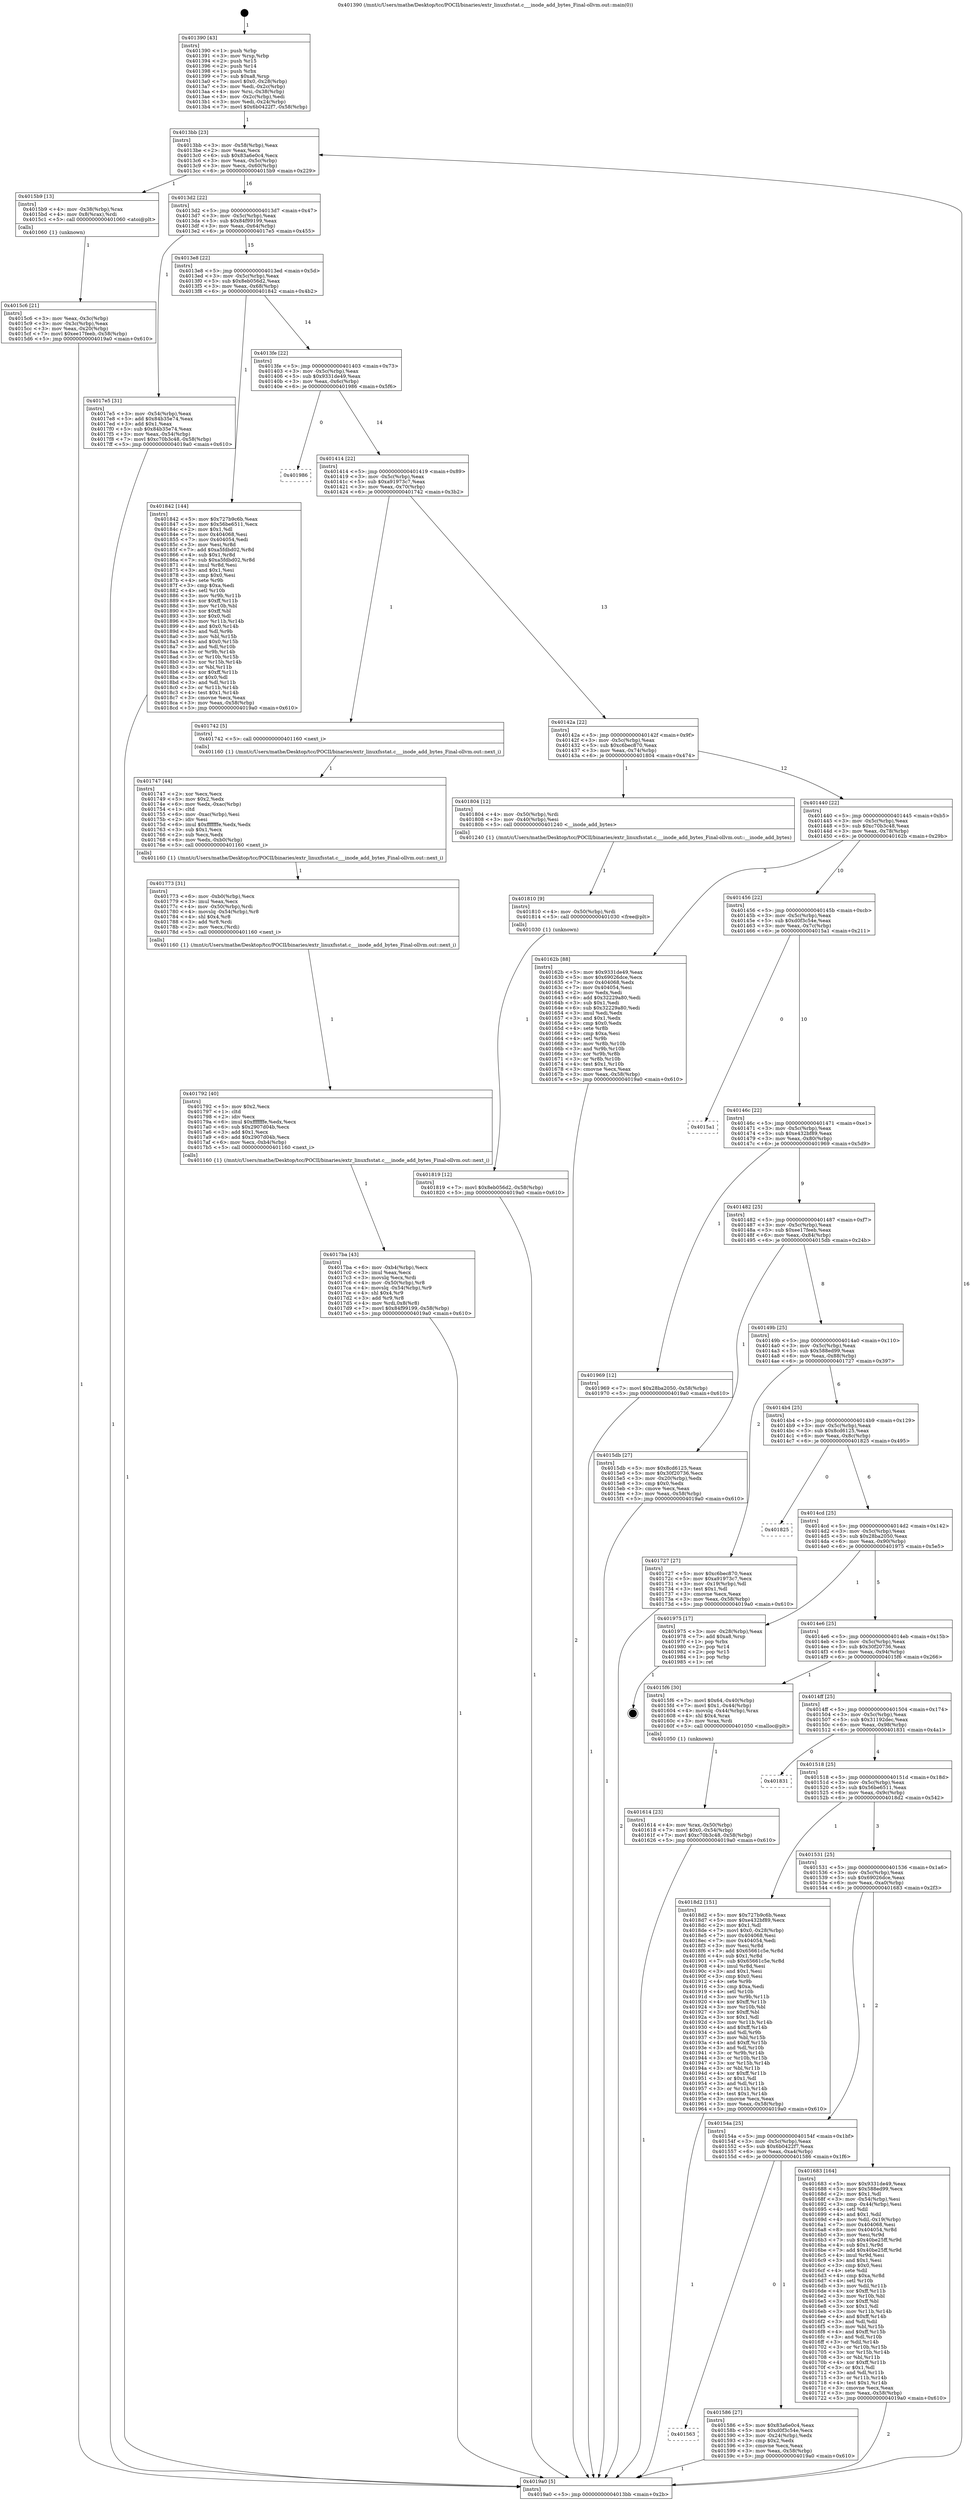 digraph "0x401390" {
  label = "0x401390 (/mnt/c/Users/mathe/Desktop/tcc/POCII/binaries/extr_linuxfsstat.c___inode_add_bytes_Final-ollvm.out::main(0))"
  labelloc = "t"
  node[shape=record]

  Entry [label="",width=0.3,height=0.3,shape=circle,fillcolor=black,style=filled]
  "0x4013bb" [label="{
     0x4013bb [23]\l
     | [instrs]\l
     &nbsp;&nbsp;0x4013bb \<+3\>: mov -0x58(%rbp),%eax\l
     &nbsp;&nbsp;0x4013be \<+2\>: mov %eax,%ecx\l
     &nbsp;&nbsp;0x4013c0 \<+6\>: sub $0x83a6e0c4,%ecx\l
     &nbsp;&nbsp;0x4013c6 \<+3\>: mov %eax,-0x5c(%rbp)\l
     &nbsp;&nbsp;0x4013c9 \<+3\>: mov %ecx,-0x60(%rbp)\l
     &nbsp;&nbsp;0x4013cc \<+6\>: je 00000000004015b9 \<main+0x229\>\l
  }"]
  "0x4015b9" [label="{
     0x4015b9 [13]\l
     | [instrs]\l
     &nbsp;&nbsp;0x4015b9 \<+4\>: mov -0x38(%rbp),%rax\l
     &nbsp;&nbsp;0x4015bd \<+4\>: mov 0x8(%rax),%rdi\l
     &nbsp;&nbsp;0x4015c1 \<+5\>: call 0000000000401060 \<atoi@plt\>\l
     | [calls]\l
     &nbsp;&nbsp;0x401060 \{1\} (unknown)\l
  }"]
  "0x4013d2" [label="{
     0x4013d2 [22]\l
     | [instrs]\l
     &nbsp;&nbsp;0x4013d2 \<+5\>: jmp 00000000004013d7 \<main+0x47\>\l
     &nbsp;&nbsp;0x4013d7 \<+3\>: mov -0x5c(%rbp),%eax\l
     &nbsp;&nbsp;0x4013da \<+5\>: sub $0x84f99199,%eax\l
     &nbsp;&nbsp;0x4013df \<+3\>: mov %eax,-0x64(%rbp)\l
     &nbsp;&nbsp;0x4013e2 \<+6\>: je 00000000004017e5 \<main+0x455\>\l
  }"]
  Exit [label="",width=0.3,height=0.3,shape=circle,fillcolor=black,style=filled,peripheries=2]
  "0x4017e5" [label="{
     0x4017e5 [31]\l
     | [instrs]\l
     &nbsp;&nbsp;0x4017e5 \<+3\>: mov -0x54(%rbp),%eax\l
     &nbsp;&nbsp;0x4017e8 \<+5\>: add $0x84b35e74,%eax\l
     &nbsp;&nbsp;0x4017ed \<+3\>: add $0x1,%eax\l
     &nbsp;&nbsp;0x4017f0 \<+5\>: sub $0x84b35e74,%eax\l
     &nbsp;&nbsp;0x4017f5 \<+3\>: mov %eax,-0x54(%rbp)\l
     &nbsp;&nbsp;0x4017f8 \<+7\>: movl $0xc70b3c48,-0x58(%rbp)\l
     &nbsp;&nbsp;0x4017ff \<+5\>: jmp 00000000004019a0 \<main+0x610\>\l
  }"]
  "0x4013e8" [label="{
     0x4013e8 [22]\l
     | [instrs]\l
     &nbsp;&nbsp;0x4013e8 \<+5\>: jmp 00000000004013ed \<main+0x5d\>\l
     &nbsp;&nbsp;0x4013ed \<+3\>: mov -0x5c(%rbp),%eax\l
     &nbsp;&nbsp;0x4013f0 \<+5\>: sub $0x8eb056d2,%eax\l
     &nbsp;&nbsp;0x4013f5 \<+3\>: mov %eax,-0x68(%rbp)\l
     &nbsp;&nbsp;0x4013f8 \<+6\>: je 0000000000401842 \<main+0x4b2\>\l
  }"]
  "0x401819" [label="{
     0x401819 [12]\l
     | [instrs]\l
     &nbsp;&nbsp;0x401819 \<+7\>: movl $0x8eb056d2,-0x58(%rbp)\l
     &nbsp;&nbsp;0x401820 \<+5\>: jmp 00000000004019a0 \<main+0x610\>\l
  }"]
  "0x401842" [label="{
     0x401842 [144]\l
     | [instrs]\l
     &nbsp;&nbsp;0x401842 \<+5\>: mov $0x727b9c6b,%eax\l
     &nbsp;&nbsp;0x401847 \<+5\>: mov $0x56be6511,%ecx\l
     &nbsp;&nbsp;0x40184c \<+2\>: mov $0x1,%dl\l
     &nbsp;&nbsp;0x40184e \<+7\>: mov 0x404068,%esi\l
     &nbsp;&nbsp;0x401855 \<+7\>: mov 0x404054,%edi\l
     &nbsp;&nbsp;0x40185c \<+3\>: mov %esi,%r8d\l
     &nbsp;&nbsp;0x40185f \<+7\>: add $0xa5fdbd02,%r8d\l
     &nbsp;&nbsp;0x401866 \<+4\>: sub $0x1,%r8d\l
     &nbsp;&nbsp;0x40186a \<+7\>: sub $0xa5fdbd02,%r8d\l
     &nbsp;&nbsp;0x401871 \<+4\>: imul %r8d,%esi\l
     &nbsp;&nbsp;0x401875 \<+3\>: and $0x1,%esi\l
     &nbsp;&nbsp;0x401878 \<+3\>: cmp $0x0,%esi\l
     &nbsp;&nbsp;0x40187b \<+4\>: sete %r9b\l
     &nbsp;&nbsp;0x40187f \<+3\>: cmp $0xa,%edi\l
     &nbsp;&nbsp;0x401882 \<+4\>: setl %r10b\l
     &nbsp;&nbsp;0x401886 \<+3\>: mov %r9b,%r11b\l
     &nbsp;&nbsp;0x401889 \<+4\>: xor $0xff,%r11b\l
     &nbsp;&nbsp;0x40188d \<+3\>: mov %r10b,%bl\l
     &nbsp;&nbsp;0x401890 \<+3\>: xor $0xff,%bl\l
     &nbsp;&nbsp;0x401893 \<+3\>: xor $0x0,%dl\l
     &nbsp;&nbsp;0x401896 \<+3\>: mov %r11b,%r14b\l
     &nbsp;&nbsp;0x401899 \<+4\>: and $0x0,%r14b\l
     &nbsp;&nbsp;0x40189d \<+3\>: and %dl,%r9b\l
     &nbsp;&nbsp;0x4018a0 \<+3\>: mov %bl,%r15b\l
     &nbsp;&nbsp;0x4018a3 \<+4\>: and $0x0,%r15b\l
     &nbsp;&nbsp;0x4018a7 \<+3\>: and %dl,%r10b\l
     &nbsp;&nbsp;0x4018aa \<+3\>: or %r9b,%r14b\l
     &nbsp;&nbsp;0x4018ad \<+3\>: or %r10b,%r15b\l
     &nbsp;&nbsp;0x4018b0 \<+3\>: xor %r15b,%r14b\l
     &nbsp;&nbsp;0x4018b3 \<+3\>: or %bl,%r11b\l
     &nbsp;&nbsp;0x4018b6 \<+4\>: xor $0xff,%r11b\l
     &nbsp;&nbsp;0x4018ba \<+3\>: or $0x0,%dl\l
     &nbsp;&nbsp;0x4018bd \<+3\>: and %dl,%r11b\l
     &nbsp;&nbsp;0x4018c0 \<+3\>: or %r11b,%r14b\l
     &nbsp;&nbsp;0x4018c3 \<+4\>: test $0x1,%r14b\l
     &nbsp;&nbsp;0x4018c7 \<+3\>: cmovne %ecx,%eax\l
     &nbsp;&nbsp;0x4018ca \<+3\>: mov %eax,-0x58(%rbp)\l
     &nbsp;&nbsp;0x4018cd \<+5\>: jmp 00000000004019a0 \<main+0x610\>\l
  }"]
  "0x4013fe" [label="{
     0x4013fe [22]\l
     | [instrs]\l
     &nbsp;&nbsp;0x4013fe \<+5\>: jmp 0000000000401403 \<main+0x73\>\l
     &nbsp;&nbsp;0x401403 \<+3\>: mov -0x5c(%rbp),%eax\l
     &nbsp;&nbsp;0x401406 \<+5\>: sub $0x9331de49,%eax\l
     &nbsp;&nbsp;0x40140b \<+3\>: mov %eax,-0x6c(%rbp)\l
     &nbsp;&nbsp;0x40140e \<+6\>: je 0000000000401986 \<main+0x5f6\>\l
  }"]
  "0x401810" [label="{
     0x401810 [9]\l
     | [instrs]\l
     &nbsp;&nbsp;0x401810 \<+4\>: mov -0x50(%rbp),%rdi\l
     &nbsp;&nbsp;0x401814 \<+5\>: call 0000000000401030 \<free@plt\>\l
     | [calls]\l
     &nbsp;&nbsp;0x401030 \{1\} (unknown)\l
  }"]
  "0x401986" [label="{
     0x401986\l
  }", style=dashed]
  "0x401414" [label="{
     0x401414 [22]\l
     | [instrs]\l
     &nbsp;&nbsp;0x401414 \<+5\>: jmp 0000000000401419 \<main+0x89\>\l
     &nbsp;&nbsp;0x401419 \<+3\>: mov -0x5c(%rbp),%eax\l
     &nbsp;&nbsp;0x40141c \<+5\>: sub $0xa91973c7,%eax\l
     &nbsp;&nbsp;0x401421 \<+3\>: mov %eax,-0x70(%rbp)\l
     &nbsp;&nbsp;0x401424 \<+6\>: je 0000000000401742 \<main+0x3b2\>\l
  }"]
  "0x4017ba" [label="{
     0x4017ba [43]\l
     | [instrs]\l
     &nbsp;&nbsp;0x4017ba \<+6\>: mov -0xb4(%rbp),%ecx\l
     &nbsp;&nbsp;0x4017c0 \<+3\>: imul %eax,%ecx\l
     &nbsp;&nbsp;0x4017c3 \<+3\>: movslq %ecx,%rdi\l
     &nbsp;&nbsp;0x4017c6 \<+4\>: mov -0x50(%rbp),%r8\l
     &nbsp;&nbsp;0x4017ca \<+4\>: movslq -0x54(%rbp),%r9\l
     &nbsp;&nbsp;0x4017ce \<+4\>: shl $0x4,%r9\l
     &nbsp;&nbsp;0x4017d2 \<+3\>: add %r9,%r8\l
     &nbsp;&nbsp;0x4017d5 \<+4\>: mov %rdi,0x8(%r8)\l
     &nbsp;&nbsp;0x4017d9 \<+7\>: movl $0x84f99199,-0x58(%rbp)\l
     &nbsp;&nbsp;0x4017e0 \<+5\>: jmp 00000000004019a0 \<main+0x610\>\l
  }"]
  "0x401742" [label="{
     0x401742 [5]\l
     | [instrs]\l
     &nbsp;&nbsp;0x401742 \<+5\>: call 0000000000401160 \<next_i\>\l
     | [calls]\l
     &nbsp;&nbsp;0x401160 \{1\} (/mnt/c/Users/mathe/Desktop/tcc/POCII/binaries/extr_linuxfsstat.c___inode_add_bytes_Final-ollvm.out::next_i)\l
  }"]
  "0x40142a" [label="{
     0x40142a [22]\l
     | [instrs]\l
     &nbsp;&nbsp;0x40142a \<+5\>: jmp 000000000040142f \<main+0x9f\>\l
     &nbsp;&nbsp;0x40142f \<+3\>: mov -0x5c(%rbp),%eax\l
     &nbsp;&nbsp;0x401432 \<+5\>: sub $0xc6bec870,%eax\l
     &nbsp;&nbsp;0x401437 \<+3\>: mov %eax,-0x74(%rbp)\l
     &nbsp;&nbsp;0x40143a \<+6\>: je 0000000000401804 \<main+0x474\>\l
  }"]
  "0x401792" [label="{
     0x401792 [40]\l
     | [instrs]\l
     &nbsp;&nbsp;0x401792 \<+5\>: mov $0x2,%ecx\l
     &nbsp;&nbsp;0x401797 \<+1\>: cltd\l
     &nbsp;&nbsp;0x401798 \<+2\>: idiv %ecx\l
     &nbsp;&nbsp;0x40179a \<+6\>: imul $0xfffffffe,%edx,%ecx\l
     &nbsp;&nbsp;0x4017a0 \<+6\>: sub $0x2907d04b,%ecx\l
     &nbsp;&nbsp;0x4017a6 \<+3\>: add $0x1,%ecx\l
     &nbsp;&nbsp;0x4017a9 \<+6\>: add $0x2907d04b,%ecx\l
     &nbsp;&nbsp;0x4017af \<+6\>: mov %ecx,-0xb4(%rbp)\l
     &nbsp;&nbsp;0x4017b5 \<+5\>: call 0000000000401160 \<next_i\>\l
     | [calls]\l
     &nbsp;&nbsp;0x401160 \{1\} (/mnt/c/Users/mathe/Desktop/tcc/POCII/binaries/extr_linuxfsstat.c___inode_add_bytes_Final-ollvm.out::next_i)\l
  }"]
  "0x401804" [label="{
     0x401804 [12]\l
     | [instrs]\l
     &nbsp;&nbsp;0x401804 \<+4\>: mov -0x50(%rbp),%rdi\l
     &nbsp;&nbsp;0x401808 \<+3\>: mov -0x40(%rbp),%esi\l
     &nbsp;&nbsp;0x40180b \<+5\>: call 0000000000401240 \<__inode_add_bytes\>\l
     | [calls]\l
     &nbsp;&nbsp;0x401240 \{1\} (/mnt/c/Users/mathe/Desktop/tcc/POCII/binaries/extr_linuxfsstat.c___inode_add_bytes_Final-ollvm.out::__inode_add_bytes)\l
  }"]
  "0x401440" [label="{
     0x401440 [22]\l
     | [instrs]\l
     &nbsp;&nbsp;0x401440 \<+5\>: jmp 0000000000401445 \<main+0xb5\>\l
     &nbsp;&nbsp;0x401445 \<+3\>: mov -0x5c(%rbp),%eax\l
     &nbsp;&nbsp;0x401448 \<+5\>: sub $0xc70b3c48,%eax\l
     &nbsp;&nbsp;0x40144d \<+3\>: mov %eax,-0x78(%rbp)\l
     &nbsp;&nbsp;0x401450 \<+6\>: je 000000000040162b \<main+0x29b\>\l
  }"]
  "0x401773" [label="{
     0x401773 [31]\l
     | [instrs]\l
     &nbsp;&nbsp;0x401773 \<+6\>: mov -0xb0(%rbp),%ecx\l
     &nbsp;&nbsp;0x401779 \<+3\>: imul %eax,%ecx\l
     &nbsp;&nbsp;0x40177c \<+4\>: mov -0x50(%rbp),%rdi\l
     &nbsp;&nbsp;0x401780 \<+4\>: movslq -0x54(%rbp),%r8\l
     &nbsp;&nbsp;0x401784 \<+4\>: shl $0x4,%r8\l
     &nbsp;&nbsp;0x401788 \<+3\>: add %r8,%rdi\l
     &nbsp;&nbsp;0x40178b \<+2\>: mov %ecx,(%rdi)\l
     &nbsp;&nbsp;0x40178d \<+5\>: call 0000000000401160 \<next_i\>\l
     | [calls]\l
     &nbsp;&nbsp;0x401160 \{1\} (/mnt/c/Users/mathe/Desktop/tcc/POCII/binaries/extr_linuxfsstat.c___inode_add_bytes_Final-ollvm.out::next_i)\l
  }"]
  "0x40162b" [label="{
     0x40162b [88]\l
     | [instrs]\l
     &nbsp;&nbsp;0x40162b \<+5\>: mov $0x9331de49,%eax\l
     &nbsp;&nbsp;0x401630 \<+5\>: mov $0x69026dce,%ecx\l
     &nbsp;&nbsp;0x401635 \<+7\>: mov 0x404068,%edx\l
     &nbsp;&nbsp;0x40163c \<+7\>: mov 0x404054,%esi\l
     &nbsp;&nbsp;0x401643 \<+2\>: mov %edx,%edi\l
     &nbsp;&nbsp;0x401645 \<+6\>: add $0x32229a80,%edi\l
     &nbsp;&nbsp;0x40164b \<+3\>: sub $0x1,%edi\l
     &nbsp;&nbsp;0x40164e \<+6\>: sub $0x32229a80,%edi\l
     &nbsp;&nbsp;0x401654 \<+3\>: imul %edi,%edx\l
     &nbsp;&nbsp;0x401657 \<+3\>: and $0x1,%edx\l
     &nbsp;&nbsp;0x40165a \<+3\>: cmp $0x0,%edx\l
     &nbsp;&nbsp;0x40165d \<+4\>: sete %r8b\l
     &nbsp;&nbsp;0x401661 \<+3\>: cmp $0xa,%esi\l
     &nbsp;&nbsp;0x401664 \<+4\>: setl %r9b\l
     &nbsp;&nbsp;0x401668 \<+3\>: mov %r8b,%r10b\l
     &nbsp;&nbsp;0x40166b \<+3\>: and %r9b,%r10b\l
     &nbsp;&nbsp;0x40166e \<+3\>: xor %r9b,%r8b\l
     &nbsp;&nbsp;0x401671 \<+3\>: or %r8b,%r10b\l
     &nbsp;&nbsp;0x401674 \<+4\>: test $0x1,%r10b\l
     &nbsp;&nbsp;0x401678 \<+3\>: cmovne %ecx,%eax\l
     &nbsp;&nbsp;0x40167b \<+3\>: mov %eax,-0x58(%rbp)\l
     &nbsp;&nbsp;0x40167e \<+5\>: jmp 00000000004019a0 \<main+0x610\>\l
  }"]
  "0x401456" [label="{
     0x401456 [22]\l
     | [instrs]\l
     &nbsp;&nbsp;0x401456 \<+5\>: jmp 000000000040145b \<main+0xcb\>\l
     &nbsp;&nbsp;0x40145b \<+3\>: mov -0x5c(%rbp),%eax\l
     &nbsp;&nbsp;0x40145e \<+5\>: sub $0xd0f3c54e,%eax\l
     &nbsp;&nbsp;0x401463 \<+3\>: mov %eax,-0x7c(%rbp)\l
     &nbsp;&nbsp;0x401466 \<+6\>: je 00000000004015a1 \<main+0x211\>\l
  }"]
  "0x401747" [label="{
     0x401747 [44]\l
     | [instrs]\l
     &nbsp;&nbsp;0x401747 \<+2\>: xor %ecx,%ecx\l
     &nbsp;&nbsp;0x401749 \<+5\>: mov $0x2,%edx\l
     &nbsp;&nbsp;0x40174e \<+6\>: mov %edx,-0xac(%rbp)\l
     &nbsp;&nbsp;0x401754 \<+1\>: cltd\l
     &nbsp;&nbsp;0x401755 \<+6\>: mov -0xac(%rbp),%esi\l
     &nbsp;&nbsp;0x40175b \<+2\>: idiv %esi\l
     &nbsp;&nbsp;0x40175d \<+6\>: imul $0xfffffffe,%edx,%edx\l
     &nbsp;&nbsp;0x401763 \<+3\>: sub $0x1,%ecx\l
     &nbsp;&nbsp;0x401766 \<+2\>: sub %ecx,%edx\l
     &nbsp;&nbsp;0x401768 \<+6\>: mov %edx,-0xb0(%rbp)\l
     &nbsp;&nbsp;0x40176e \<+5\>: call 0000000000401160 \<next_i\>\l
     | [calls]\l
     &nbsp;&nbsp;0x401160 \{1\} (/mnt/c/Users/mathe/Desktop/tcc/POCII/binaries/extr_linuxfsstat.c___inode_add_bytes_Final-ollvm.out::next_i)\l
  }"]
  "0x4015a1" [label="{
     0x4015a1\l
  }", style=dashed]
  "0x40146c" [label="{
     0x40146c [22]\l
     | [instrs]\l
     &nbsp;&nbsp;0x40146c \<+5\>: jmp 0000000000401471 \<main+0xe1\>\l
     &nbsp;&nbsp;0x401471 \<+3\>: mov -0x5c(%rbp),%eax\l
     &nbsp;&nbsp;0x401474 \<+5\>: sub $0xe432bf89,%eax\l
     &nbsp;&nbsp;0x401479 \<+3\>: mov %eax,-0x80(%rbp)\l
     &nbsp;&nbsp;0x40147c \<+6\>: je 0000000000401969 \<main+0x5d9\>\l
  }"]
  "0x401614" [label="{
     0x401614 [23]\l
     | [instrs]\l
     &nbsp;&nbsp;0x401614 \<+4\>: mov %rax,-0x50(%rbp)\l
     &nbsp;&nbsp;0x401618 \<+7\>: movl $0x0,-0x54(%rbp)\l
     &nbsp;&nbsp;0x40161f \<+7\>: movl $0xc70b3c48,-0x58(%rbp)\l
     &nbsp;&nbsp;0x401626 \<+5\>: jmp 00000000004019a0 \<main+0x610\>\l
  }"]
  "0x401969" [label="{
     0x401969 [12]\l
     | [instrs]\l
     &nbsp;&nbsp;0x401969 \<+7\>: movl $0x28ba2050,-0x58(%rbp)\l
     &nbsp;&nbsp;0x401970 \<+5\>: jmp 00000000004019a0 \<main+0x610\>\l
  }"]
  "0x401482" [label="{
     0x401482 [25]\l
     | [instrs]\l
     &nbsp;&nbsp;0x401482 \<+5\>: jmp 0000000000401487 \<main+0xf7\>\l
     &nbsp;&nbsp;0x401487 \<+3\>: mov -0x5c(%rbp),%eax\l
     &nbsp;&nbsp;0x40148a \<+5\>: sub $0xee17feeb,%eax\l
     &nbsp;&nbsp;0x40148f \<+6\>: mov %eax,-0x84(%rbp)\l
     &nbsp;&nbsp;0x401495 \<+6\>: je 00000000004015db \<main+0x24b\>\l
  }"]
  "0x4015c6" [label="{
     0x4015c6 [21]\l
     | [instrs]\l
     &nbsp;&nbsp;0x4015c6 \<+3\>: mov %eax,-0x3c(%rbp)\l
     &nbsp;&nbsp;0x4015c9 \<+3\>: mov -0x3c(%rbp),%eax\l
     &nbsp;&nbsp;0x4015cc \<+3\>: mov %eax,-0x20(%rbp)\l
     &nbsp;&nbsp;0x4015cf \<+7\>: movl $0xee17feeb,-0x58(%rbp)\l
     &nbsp;&nbsp;0x4015d6 \<+5\>: jmp 00000000004019a0 \<main+0x610\>\l
  }"]
  "0x4015db" [label="{
     0x4015db [27]\l
     | [instrs]\l
     &nbsp;&nbsp;0x4015db \<+5\>: mov $0x8cd6125,%eax\l
     &nbsp;&nbsp;0x4015e0 \<+5\>: mov $0x30f20736,%ecx\l
     &nbsp;&nbsp;0x4015e5 \<+3\>: mov -0x20(%rbp),%edx\l
     &nbsp;&nbsp;0x4015e8 \<+3\>: cmp $0x0,%edx\l
     &nbsp;&nbsp;0x4015eb \<+3\>: cmove %ecx,%eax\l
     &nbsp;&nbsp;0x4015ee \<+3\>: mov %eax,-0x58(%rbp)\l
     &nbsp;&nbsp;0x4015f1 \<+5\>: jmp 00000000004019a0 \<main+0x610\>\l
  }"]
  "0x40149b" [label="{
     0x40149b [25]\l
     | [instrs]\l
     &nbsp;&nbsp;0x40149b \<+5\>: jmp 00000000004014a0 \<main+0x110\>\l
     &nbsp;&nbsp;0x4014a0 \<+3\>: mov -0x5c(%rbp),%eax\l
     &nbsp;&nbsp;0x4014a3 \<+5\>: sub $0x588ed99,%eax\l
     &nbsp;&nbsp;0x4014a8 \<+6\>: mov %eax,-0x88(%rbp)\l
     &nbsp;&nbsp;0x4014ae \<+6\>: je 0000000000401727 \<main+0x397\>\l
  }"]
  "0x401390" [label="{
     0x401390 [43]\l
     | [instrs]\l
     &nbsp;&nbsp;0x401390 \<+1\>: push %rbp\l
     &nbsp;&nbsp;0x401391 \<+3\>: mov %rsp,%rbp\l
     &nbsp;&nbsp;0x401394 \<+2\>: push %r15\l
     &nbsp;&nbsp;0x401396 \<+2\>: push %r14\l
     &nbsp;&nbsp;0x401398 \<+1\>: push %rbx\l
     &nbsp;&nbsp;0x401399 \<+7\>: sub $0xa8,%rsp\l
     &nbsp;&nbsp;0x4013a0 \<+7\>: movl $0x0,-0x28(%rbp)\l
     &nbsp;&nbsp;0x4013a7 \<+3\>: mov %edi,-0x2c(%rbp)\l
     &nbsp;&nbsp;0x4013aa \<+4\>: mov %rsi,-0x38(%rbp)\l
     &nbsp;&nbsp;0x4013ae \<+3\>: mov -0x2c(%rbp),%edi\l
     &nbsp;&nbsp;0x4013b1 \<+3\>: mov %edi,-0x24(%rbp)\l
     &nbsp;&nbsp;0x4013b4 \<+7\>: movl $0x6b0422f7,-0x58(%rbp)\l
  }"]
  "0x401727" [label="{
     0x401727 [27]\l
     | [instrs]\l
     &nbsp;&nbsp;0x401727 \<+5\>: mov $0xc6bec870,%eax\l
     &nbsp;&nbsp;0x40172c \<+5\>: mov $0xa91973c7,%ecx\l
     &nbsp;&nbsp;0x401731 \<+3\>: mov -0x19(%rbp),%dl\l
     &nbsp;&nbsp;0x401734 \<+3\>: test $0x1,%dl\l
     &nbsp;&nbsp;0x401737 \<+3\>: cmovne %ecx,%eax\l
     &nbsp;&nbsp;0x40173a \<+3\>: mov %eax,-0x58(%rbp)\l
     &nbsp;&nbsp;0x40173d \<+5\>: jmp 00000000004019a0 \<main+0x610\>\l
  }"]
  "0x4014b4" [label="{
     0x4014b4 [25]\l
     | [instrs]\l
     &nbsp;&nbsp;0x4014b4 \<+5\>: jmp 00000000004014b9 \<main+0x129\>\l
     &nbsp;&nbsp;0x4014b9 \<+3\>: mov -0x5c(%rbp),%eax\l
     &nbsp;&nbsp;0x4014bc \<+5\>: sub $0x8cd6125,%eax\l
     &nbsp;&nbsp;0x4014c1 \<+6\>: mov %eax,-0x8c(%rbp)\l
     &nbsp;&nbsp;0x4014c7 \<+6\>: je 0000000000401825 \<main+0x495\>\l
  }"]
  "0x4019a0" [label="{
     0x4019a0 [5]\l
     | [instrs]\l
     &nbsp;&nbsp;0x4019a0 \<+5\>: jmp 00000000004013bb \<main+0x2b\>\l
  }"]
  "0x401825" [label="{
     0x401825\l
  }", style=dashed]
  "0x4014cd" [label="{
     0x4014cd [25]\l
     | [instrs]\l
     &nbsp;&nbsp;0x4014cd \<+5\>: jmp 00000000004014d2 \<main+0x142\>\l
     &nbsp;&nbsp;0x4014d2 \<+3\>: mov -0x5c(%rbp),%eax\l
     &nbsp;&nbsp;0x4014d5 \<+5\>: sub $0x28ba2050,%eax\l
     &nbsp;&nbsp;0x4014da \<+6\>: mov %eax,-0x90(%rbp)\l
     &nbsp;&nbsp;0x4014e0 \<+6\>: je 0000000000401975 \<main+0x5e5\>\l
  }"]
  "0x401563" [label="{
     0x401563\l
  }", style=dashed]
  "0x401975" [label="{
     0x401975 [17]\l
     | [instrs]\l
     &nbsp;&nbsp;0x401975 \<+3\>: mov -0x28(%rbp),%eax\l
     &nbsp;&nbsp;0x401978 \<+7\>: add $0xa8,%rsp\l
     &nbsp;&nbsp;0x40197f \<+1\>: pop %rbx\l
     &nbsp;&nbsp;0x401980 \<+2\>: pop %r14\l
     &nbsp;&nbsp;0x401982 \<+2\>: pop %r15\l
     &nbsp;&nbsp;0x401984 \<+1\>: pop %rbp\l
     &nbsp;&nbsp;0x401985 \<+1\>: ret\l
  }"]
  "0x4014e6" [label="{
     0x4014e6 [25]\l
     | [instrs]\l
     &nbsp;&nbsp;0x4014e6 \<+5\>: jmp 00000000004014eb \<main+0x15b\>\l
     &nbsp;&nbsp;0x4014eb \<+3\>: mov -0x5c(%rbp),%eax\l
     &nbsp;&nbsp;0x4014ee \<+5\>: sub $0x30f20736,%eax\l
     &nbsp;&nbsp;0x4014f3 \<+6\>: mov %eax,-0x94(%rbp)\l
     &nbsp;&nbsp;0x4014f9 \<+6\>: je 00000000004015f6 \<main+0x266\>\l
  }"]
  "0x401586" [label="{
     0x401586 [27]\l
     | [instrs]\l
     &nbsp;&nbsp;0x401586 \<+5\>: mov $0x83a6e0c4,%eax\l
     &nbsp;&nbsp;0x40158b \<+5\>: mov $0xd0f3c54e,%ecx\l
     &nbsp;&nbsp;0x401590 \<+3\>: mov -0x24(%rbp),%edx\l
     &nbsp;&nbsp;0x401593 \<+3\>: cmp $0x2,%edx\l
     &nbsp;&nbsp;0x401596 \<+3\>: cmovne %ecx,%eax\l
     &nbsp;&nbsp;0x401599 \<+3\>: mov %eax,-0x58(%rbp)\l
     &nbsp;&nbsp;0x40159c \<+5\>: jmp 00000000004019a0 \<main+0x610\>\l
  }"]
  "0x4015f6" [label="{
     0x4015f6 [30]\l
     | [instrs]\l
     &nbsp;&nbsp;0x4015f6 \<+7\>: movl $0x64,-0x40(%rbp)\l
     &nbsp;&nbsp;0x4015fd \<+7\>: movl $0x1,-0x44(%rbp)\l
     &nbsp;&nbsp;0x401604 \<+4\>: movslq -0x44(%rbp),%rax\l
     &nbsp;&nbsp;0x401608 \<+4\>: shl $0x4,%rax\l
     &nbsp;&nbsp;0x40160c \<+3\>: mov %rax,%rdi\l
     &nbsp;&nbsp;0x40160f \<+5\>: call 0000000000401050 \<malloc@plt\>\l
     | [calls]\l
     &nbsp;&nbsp;0x401050 \{1\} (unknown)\l
  }"]
  "0x4014ff" [label="{
     0x4014ff [25]\l
     | [instrs]\l
     &nbsp;&nbsp;0x4014ff \<+5\>: jmp 0000000000401504 \<main+0x174\>\l
     &nbsp;&nbsp;0x401504 \<+3\>: mov -0x5c(%rbp),%eax\l
     &nbsp;&nbsp;0x401507 \<+5\>: sub $0x31192dec,%eax\l
     &nbsp;&nbsp;0x40150c \<+6\>: mov %eax,-0x98(%rbp)\l
     &nbsp;&nbsp;0x401512 \<+6\>: je 0000000000401831 \<main+0x4a1\>\l
  }"]
  "0x40154a" [label="{
     0x40154a [25]\l
     | [instrs]\l
     &nbsp;&nbsp;0x40154a \<+5\>: jmp 000000000040154f \<main+0x1bf\>\l
     &nbsp;&nbsp;0x40154f \<+3\>: mov -0x5c(%rbp),%eax\l
     &nbsp;&nbsp;0x401552 \<+5\>: sub $0x6b0422f7,%eax\l
     &nbsp;&nbsp;0x401557 \<+6\>: mov %eax,-0xa4(%rbp)\l
     &nbsp;&nbsp;0x40155d \<+6\>: je 0000000000401586 \<main+0x1f6\>\l
  }"]
  "0x401831" [label="{
     0x401831\l
  }", style=dashed]
  "0x401518" [label="{
     0x401518 [25]\l
     | [instrs]\l
     &nbsp;&nbsp;0x401518 \<+5\>: jmp 000000000040151d \<main+0x18d\>\l
     &nbsp;&nbsp;0x40151d \<+3\>: mov -0x5c(%rbp),%eax\l
     &nbsp;&nbsp;0x401520 \<+5\>: sub $0x56be6511,%eax\l
     &nbsp;&nbsp;0x401525 \<+6\>: mov %eax,-0x9c(%rbp)\l
     &nbsp;&nbsp;0x40152b \<+6\>: je 00000000004018d2 \<main+0x542\>\l
  }"]
  "0x401683" [label="{
     0x401683 [164]\l
     | [instrs]\l
     &nbsp;&nbsp;0x401683 \<+5\>: mov $0x9331de49,%eax\l
     &nbsp;&nbsp;0x401688 \<+5\>: mov $0x588ed99,%ecx\l
     &nbsp;&nbsp;0x40168d \<+2\>: mov $0x1,%dl\l
     &nbsp;&nbsp;0x40168f \<+3\>: mov -0x54(%rbp),%esi\l
     &nbsp;&nbsp;0x401692 \<+3\>: cmp -0x44(%rbp),%esi\l
     &nbsp;&nbsp;0x401695 \<+4\>: setl %dil\l
     &nbsp;&nbsp;0x401699 \<+4\>: and $0x1,%dil\l
     &nbsp;&nbsp;0x40169d \<+4\>: mov %dil,-0x19(%rbp)\l
     &nbsp;&nbsp;0x4016a1 \<+7\>: mov 0x404068,%esi\l
     &nbsp;&nbsp;0x4016a8 \<+8\>: mov 0x404054,%r8d\l
     &nbsp;&nbsp;0x4016b0 \<+3\>: mov %esi,%r9d\l
     &nbsp;&nbsp;0x4016b3 \<+7\>: sub $0x40be25ff,%r9d\l
     &nbsp;&nbsp;0x4016ba \<+4\>: sub $0x1,%r9d\l
     &nbsp;&nbsp;0x4016be \<+7\>: add $0x40be25ff,%r9d\l
     &nbsp;&nbsp;0x4016c5 \<+4\>: imul %r9d,%esi\l
     &nbsp;&nbsp;0x4016c9 \<+3\>: and $0x1,%esi\l
     &nbsp;&nbsp;0x4016cc \<+3\>: cmp $0x0,%esi\l
     &nbsp;&nbsp;0x4016cf \<+4\>: sete %dil\l
     &nbsp;&nbsp;0x4016d3 \<+4\>: cmp $0xa,%r8d\l
     &nbsp;&nbsp;0x4016d7 \<+4\>: setl %r10b\l
     &nbsp;&nbsp;0x4016db \<+3\>: mov %dil,%r11b\l
     &nbsp;&nbsp;0x4016de \<+4\>: xor $0xff,%r11b\l
     &nbsp;&nbsp;0x4016e2 \<+3\>: mov %r10b,%bl\l
     &nbsp;&nbsp;0x4016e5 \<+3\>: xor $0xff,%bl\l
     &nbsp;&nbsp;0x4016e8 \<+3\>: xor $0x1,%dl\l
     &nbsp;&nbsp;0x4016eb \<+3\>: mov %r11b,%r14b\l
     &nbsp;&nbsp;0x4016ee \<+4\>: and $0xff,%r14b\l
     &nbsp;&nbsp;0x4016f2 \<+3\>: and %dl,%dil\l
     &nbsp;&nbsp;0x4016f5 \<+3\>: mov %bl,%r15b\l
     &nbsp;&nbsp;0x4016f8 \<+4\>: and $0xff,%r15b\l
     &nbsp;&nbsp;0x4016fc \<+3\>: and %dl,%r10b\l
     &nbsp;&nbsp;0x4016ff \<+3\>: or %dil,%r14b\l
     &nbsp;&nbsp;0x401702 \<+3\>: or %r10b,%r15b\l
     &nbsp;&nbsp;0x401705 \<+3\>: xor %r15b,%r14b\l
     &nbsp;&nbsp;0x401708 \<+3\>: or %bl,%r11b\l
     &nbsp;&nbsp;0x40170b \<+4\>: xor $0xff,%r11b\l
     &nbsp;&nbsp;0x40170f \<+3\>: or $0x1,%dl\l
     &nbsp;&nbsp;0x401712 \<+3\>: and %dl,%r11b\l
     &nbsp;&nbsp;0x401715 \<+3\>: or %r11b,%r14b\l
     &nbsp;&nbsp;0x401718 \<+4\>: test $0x1,%r14b\l
     &nbsp;&nbsp;0x40171c \<+3\>: cmovne %ecx,%eax\l
     &nbsp;&nbsp;0x40171f \<+3\>: mov %eax,-0x58(%rbp)\l
     &nbsp;&nbsp;0x401722 \<+5\>: jmp 00000000004019a0 \<main+0x610\>\l
  }"]
  "0x4018d2" [label="{
     0x4018d2 [151]\l
     | [instrs]\l
     &nbsp;&nbsp;0x4018d2 \<+5\>: mov $0x727b9c6b,%eax\l
     &nbsp;&nbsp;0x4018d7 \<+5\>: mov $0xe432bf89,%ecx\l
     &nbsp;&nbsp;0x4018dc \<+2\>: mov $0x1,%dl\l
     &nbsp;&nbsp;0x4018de \<+7\>: movl $0x0,-0x28(%rbp)\l
     &nbsp;&nbsp;0x4018e5 \<+7\>: mov 0x404068,%esi\l
     &nbsp;&nbsp;0x4018ec \<+7\>: mov 0x404054,%edi\l
     &nbsp;&nbsp;0x4018f3 \<+3\>: mov %esi,%r8d\l
     &nbsp;&nbsp;0x4018f6 \<+7\>: add $0x65661c5e,%r8d\l
     &nbsp;&nbsp;0x4018fd \<+4\>: sub $0x1,%r8d\l
     &nbsp;&nbsp;0x401901 \<+7\>: sub $0x65661c5e,%r8d\l
     &nbsp;&nbsp;0x401908 \<+4\>: imul %r8d,%esi\l
     &nbsp;&nbsp;0x40190c \<+3\>: and $0x1,%esi\l
     &nbsp;&nbsp;0x40190f \<+3\>: cmp $0x0,%esi\l
     &nbsp;&nbsp;0x401912 \<+4\>: sete %r9b\l
     &nbsp;&nbsp;0x401916 \<+3\>: cmp $0xa,%edi\l
     &nbsp;&nbsp;0x401919 \<+4\>: setl %r10b\l
     &nbsp;&nbsp;0x40191d \<+3\>: mov %r9b,%r11b\l
     &nbsp;&nbsp;0x401920 \<+4\>: xor $0xff,%r11b\l
     &nbsp;&nbsp;0x401924 \<+3\>: mov %r10b,%bl\l
     &nbsp;&nbsp;0x401927 \<+3\>: xor $0xff,%bl\l
     &nbsp;&nbsp;0x40192a \<+3\>: xor $0x1,%dl\l
     &nbsp;&nbsp;0x40192d \<+3\>: mov %r11b,%r14b\l
     &nbsp;&nbsp;0x401930 \<+4\>: and $0xff,%r14b\l
     &nbsp;&nbsp;0x401934 \<+3\>: and %dl,%r9b\l
     &nbsp;&nbsp;0x401937 \<+3\>: mov %bl,%r15b\l
     &nbsp;&nbsp;0x40193a \<+4\>: and $0xff,%r15b\l
     &nbsp;&nbsp;0x40193e \<+3\>: and %dl,%r10b\l
     &nbsp;&nbsp;0x401941 \<+3\>: or %r9b,%r14b\l
     &nbsp;&nbsp;0x401944 \<+3\>: or %r10b,%r15b\l
     &nbsp;&nbsp;0x401947 \<+3\>: xor %r15b,%r14b\l
     &nbsp;&nbsp;0x40194a \<+3\>: or %bl,%r11b\l
     &nbsp;&nbsp;0x40194d \<+4\>: xor $0xff,%r11b\l
     &nbsp;&nbsp;0x401951 \<+3\>: or $0x1,%dl\l
     &nbsp;&nbsp;0x401954 \<+3\>: and %dl,%r11b\l
     &nbsp;&nbsp;0x401957 \<+3\>: or %r11b,%r14b\l
     &nbsp;&nbsp;0x40195a \<+4\>: test $0x1,%r14b\l
     &nbsp;&nbsp;0x40195e \<+3\>: cmovne %ecx,%eax\l
     &nbsp;&nbsp;0x401961 \<+3\>: mov %eax,-0x58(%rbp)\l
     &nbsp;&nbsp;0x401964 \<+5\>: jmp 00000000004019a0 \<main+0x610\>\l
  }"]
  "0x401531" [label="{
     0x401531 [25]\l
     | [instrs]\l
     &nbsp;&nbsp;0x401531 \<+5\>: jmp 0000000000401536 \<main+0x1a6\>\l
     &nbsp;&nbsp;0x401536 \<+3\>: mov -0x5c(%rbp),%eax\l
     &nbsp;&nbsp;0x401539 \<+5\>: sub $0x69026dce,%eax\l
     &nbsp;&nbsp;0x40153e \<+6\>: mov %eax,-0xa0(%rbp)\l
     &nbsp;&nbsp;0x401544 \<+6\>: je 0000000000401683 \<main+0x2f3\>\l
  }"]
  Entry -> "0x401390" [label=" 1"]
  "0x4013bb" -> "0x4015b9" [label=" 1"]
  "0x4013bb" -> "0x4013d2" [label=" 16"]
  "0x401975" -> Exit [label=" 1"]
  "0x4013d2" -> "0x4017e5" [label=" 1"]
  "0x4013d2" -> "0x4013e8" [label=" 15"]
  "0x401969" -> "0x4019a0" [label=" 1"]
  "0x4013e8" -> "0x401842" [label=" 1"]
  "0x4013e8" -> "0x4013fe" [label=" 14"]
  "0x4018d2" -> "0x4019a0" [label=" 1"]
  "0x4013fe" -> "0x401986" [label=" 0"]
  "0x4013fe" -> "0x401414" [label=" 14"]
  "0x401842" -> "0x4019a0" [label=" 1"]
  "0x401414" -> "0x401742" [label=" 1"]
  "0x401414" -> "0x40142a" [label=" 13"]
  "0x401819" -> "0x4019a0" [label=" 1"]
  "0x40142a" -> "0x401804" [label=" 1"]
  "0x40142a" -> "0x401440" [label=" 12"]
  "0x401810" -> "0x401819" [label=" 1"]
  "0x401440" -> "0x40162b" [label=" 2"]
  "0x401440" -> "0x401456" [label=" 10"]
  "0x401804" -> "0x401810" [label=" 1"]
  "0x401456" -> "0x4015a1" [label=" 0"]
  "0x401456" -> "0x40146c" [label=" 10"]
  "0x4017e5" -> "0x4019a0" [label=" 1"]
  "0x40146c" -> "0x401969" [label=" 1"]
  "0x40146c" -> "0x401482" [label=" 9"]
  "0x4017ba" -> "0x4019a0" [label=" 1"]
  "0x401482" -> "0x4015db" [label=" 1"]
  "0x401482" -> "0x40149b" [label=" 8"]
  "0x401792" -> "0x4017ba" [label=" 1"]
  "0x40149b" -> "0x401727" [label=" 2"]
  "0x40149b" -> "0x4014b4" [label=" 6"]
  "0x401773" -> "0x401792" [label=" 1"]
  "0x4014b4" -> "0x401825" [label=" 0"]
  "0x4014b4" -> "0x4014cd" [label=" 6"]
  "0x401747" -> "0x401773" [label=" 1"]
  "0x4014cd" -> "0x401975" [label=" 1"]
  "0x4014cd" -> "0x4014e6" [label=" 5"]
  "0x401742" -> "0x401747" [label=" 1"]
  "0x4014e6" -> "0x4015f6" [label=" 1"]
  "0x4014e6" -> "0x4014ff" [label=" 4"]
  "0x401727" -> "0x4019a0" [label=" 2"]
  "0x4014ff" -> "0x401831" [label=" 0"]
  "0x4014ff" -> "0x401518" [label=" 4"]
  "0x40162b" -> "0x4019a0" [label=" 2"]
  "0x401518" -> "0x4018d2" [label=" 1"]
  "0x401518" -> "0x401531" [label=" 3"]
  "0x401614" -> "0x4019a0" [label=" 1"]
  "0x401531" -> "0x401683" [label=" 2"]
  "0x401531" -> "0x40154a" [label=" 1"]
  "0x401683" -> "0x4019a0" [label=" 2"]
  "0x40154a" -> "0x401586" [label=" 1"]
  "0x40154a" -> "0x401563" [label=" 0"]
  "0x401586" -> "0x4019a0" [label=" 1"]
  "0x401390" -> "0x4013bb" [label=" 1"]
  "0x4019a0" -> "0x4013bb" [label=" 16"]
  "0x4015b9" -> "0x4015c6" [label=" 1"]
  "0x4015c6" -> "0x4019a0" [label=" 1"]
  "0x4015db" -> "0x4019a0" [label=" 1"]
  "0x4015f6" -> "0x401614" [label=" 1"]
}
